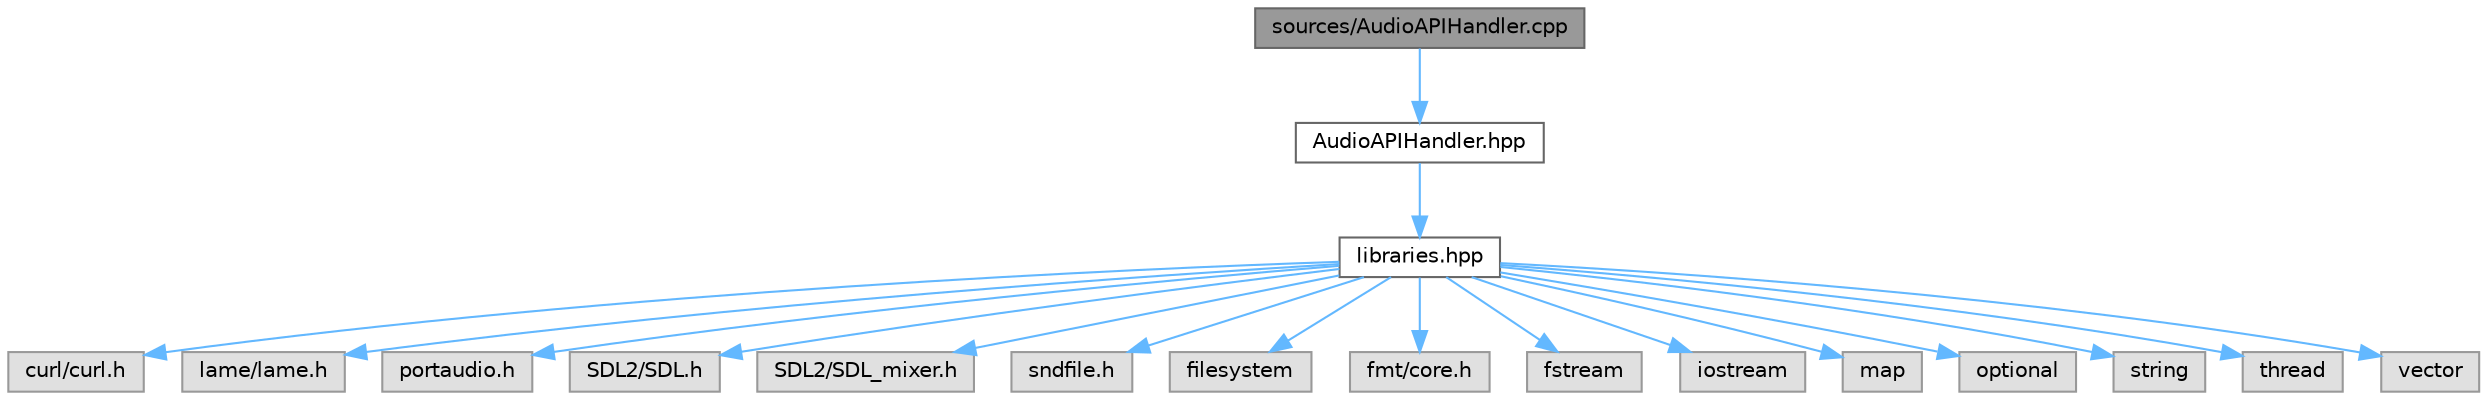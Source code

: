 digraph "sources/AudioAPIHandler.cpp"
{
 // LATEX_PDF_SIZE
  bgcolor="transparent";
  edge [fontname=Helvetica,fontsize=10,labelfontname=Helvetica,labelfontsize=10];
  node [fontname=Helvetica,fontsize=10,shape=box,height=0.2,width=0.4];
  Node1 [id="Node000001",label="sources/AudioAPIHandler.cpp",height=0.2,width=0.4,color="gray40", fillcolor="grey60", style="filled", fontcolor="black",tooltip="Implementation of the AudioAPIHandler class."];
  Node1 -> Node2 [id="edge18_Node000001_Node000002",color="steelblue1",style="solid",tooltip=" "];
  Node2 [id="Node000002",label="AudioAPIHandler.hpp",height=0.2,width=0.4,color="grey40", fillcolor="white", style="filled",URL="$AudioAPIHandler_8hpp.html",tooltip="Declaration of the AudioAPIHandler class."];
  Node2 -> Node3 [id="edge19_Node000002_Node000003",color="steelblue1",style="solid",tooltip=" "];
  Node3 [id="Node000003",label="libraries.hpp",height=0.2,width=0.4,color="grey40", fillcolor="white", style="filled",URL="$libraries_8hpp.html",tooltip="Includes standard and third-party libraries required for the project."];
  Node3 -> Node4 [id="edge20_Node000003_Node000004",color="steelblue1",style="solid",tooltip=" "];
  Node4 [id="Node000004",label="curl/curl.h",height=0.2,width=0.4,color="grey60", fillcolor="#E0E0E0", style="filled",tooltip=" "];
  Node3 -> Node5 [id="edge21_Node000003_Node000005",color="steelblue1",style="solid",tooltip=" "];
  Node5 [id="Node000005",label="lame/lame.h",height=0.2,width=0.4,color="grey60", fillcolor="#E0E0E0", style="filled",tooltip=" "];
  Node3 -> Node6 [id="edge22_Node000003_Node000006",color="steelblue1",style="solid",tooltip=" "];
  Node6 [id="Node000006",label="portaudio.h",height=0.2,width=0.4,color="grey60", fillcolor="#E0E0E0", style="filled",tooltip=" "];
  Node3 -> Node7 [id="edge23_Node000003_Node000007",color="steelblue1",style="solid",tooltip=" "];
  Node7 [id="Node000007",label="SDL2/SDL.h",height=0.2,width=0.4,color="grey60", fillcolor="#E0E0E0", style="filled",tooltip=" "];
  Node3 -> Node8 [id="edge24_Node000003_Node000008",color="steelblue1",style="solid",tooltip=" "];
  Node8 [id="Node000008",label="SDL2/SDL_mixer.h",height=0.2,width=0.4,color="grey60", fillcolor="#E0E0E0", style="filled",tooltip=" "];
  Node3 -> Node9 [id="edge25_Node000003_Node000009",color="steelblue1",style="solid",tooltip=" "];
  Node9 [id="Node000009",label="sndfile.h",height=0.2,width=0.4,color="grey60", fillcolor="#E0E0E0", style="filled",tooltip=" "];
  Node3 -> Node10 [id="edge26_Node000003_Node000010",color="steelblue1",style="solid",tooltip=" "];
  Node10 [id="Node000010",label="filesystem",height=0.2,width=0.4,color="grey60", fillcolor="#E0E0E0", style="filled",tooltip=" "];
  Node3 -> Node11 [id="edge27_Node000003_Node000011",color="steelblue1",style="solid",tooltip=" "];
  Node11 [id="Node000011",label="fmt/core.h",height=0.2,width=0.4,color="grey60", fillcolor="#E0E0E0", style="filled",tooltip=" "];
  Node3 -> Node12 [id="edge28_Node000003_Node000012",color="steelblue1",style="solid",tooltip=" "];
  Node12 [id="Node000012",label="fstream",height=0.2,width=0.4,color="grey60", fillcolor="#E0E0E0", style="filled",tooltip=" "];
  Node3 -> Node13 [id="edge29_Node000003_Node000013",color="steelblue1",style="solid",tooltip=" "];
  Node13 [id="Node000013",label="iostream",height=0.2,width=0.4,color="grey60", fillcolor="#E0E0E0", style="filled",tooltip=" "];
  Node3 -> Node14 [id="edge30_Node000003_Node000014",color="steelblue1",style="solid",tooltip=" "];
  Node14 [id="Node000014",label="map",height=0.2,width=0.4,color="grey60", fillcolor="#E0E0E0", style="filled",tooltip=" "];
  Node3 -> Node15 [id="edge31_Node000003_Node000015",color="steelblue1",style="solid",tooltip=" "];
  Node15 [id="Node000015",label="optional",height=0.2,width=0.4,color="grey60", fillcolor="#E0E0E0", style="filled",tooltip=" "];
  Node3 -> Node16 [id="edge32_Node000003_Node000016",color="steelblue1",style="solid",tooltip=" "];
  Node16 [id="Node000016",label="string",height=0.2,width=0.4,color="grey60", fillcolor="#E0E0E0", style="filled",tooltip=" "];
  Node3 -> Node17 [id="edge33_Node000003_Node000017",color="steelblue1",style="solid",tooltip=" "];
  Node17 [id="Node000017",label="thread",height=0.2,width=0.4,color="grey60", fillcolor="#E0E0E0", style="filled",tooltip=" "];
  Node3 -> Node18 [id="edge34_Node000003_Node000018",color="steelblue1",style="solid",tooltip=" "];
  Node18 [id="Node000018",label="vector",height=0.2,width=0.4,color="grey60", fillcolor="#E0E0E0", style="filled",tooltip=" "];
}
